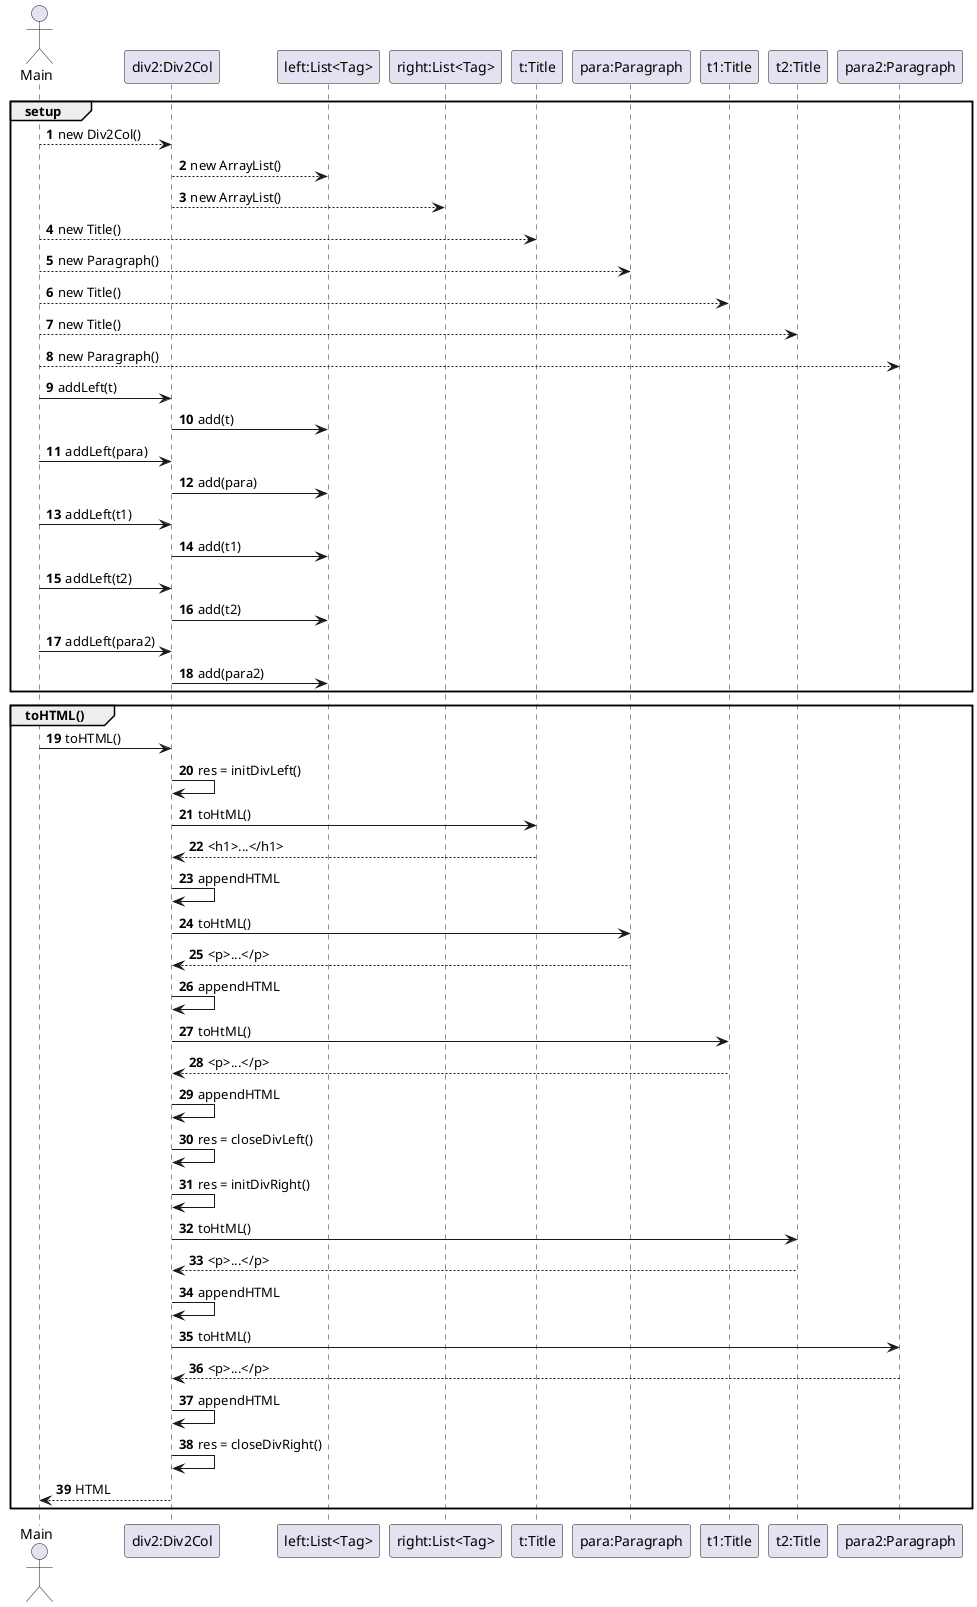 @startuml

autonumber

actor Main as m
participant "div2:Div2Col" as div
participant "left:List<Tag>" as left
participant "right:List<Tag>" as right
participant "t:Title" as t
participant "para:Paragraph" as para
participant "t1:Title" as t1
participant "t2:Title" as t2
participant "para2:Paragraph" as para2

group setup

    m --> div : new Div2Col()
    div --> left : new ArrayList()
    div --> right : new ArrayList()
    m --> t : new Title()
    m --> para : new Paragraph()
    m --> t1 : new Title()
    m --> t2 : new Title()
    m --> para2 : new Paragraph()

    m -> div : addLeft(t)
    div -> left : add(t)
    m -> div : addLeft(para)
    div -> left : add(para)
    m -> div : addLeft(t1)
    div -> left : add(t1)

    m -> div : addLeft(t2)
    div -> left : add(t2)
    m -> div : addLeft(para2)
    div -> left : add(para2)
end

group toHTML()
    m -> div : toHTML()
    div -> div : res = initDivLeft()
    div -> t : toHtML()
    t --> div : <h1>...</h1>
    div -> div : appendHTML
    div -> para : toHtML()
    para --> div : <p>...</p>
    div -> div : appendHTML
    div -> t1 : toHtML()
    t1 --> div : <p>...</p>
    div -> div : appendHTML
    div -> div : res = closeDivLeft()
    div -> div : res = initDivRight()
    div -> t2 : toHtML()
    t2 --> div : <p>...</p>
    div -> div : appendHTML
    div -> para2 : toHtML()
    para2 --> div : <p>...</p>
    div -> div : appendHTML
    div -> div : res = closeDivRight()
    div --> m : HTML
end






@enduml
